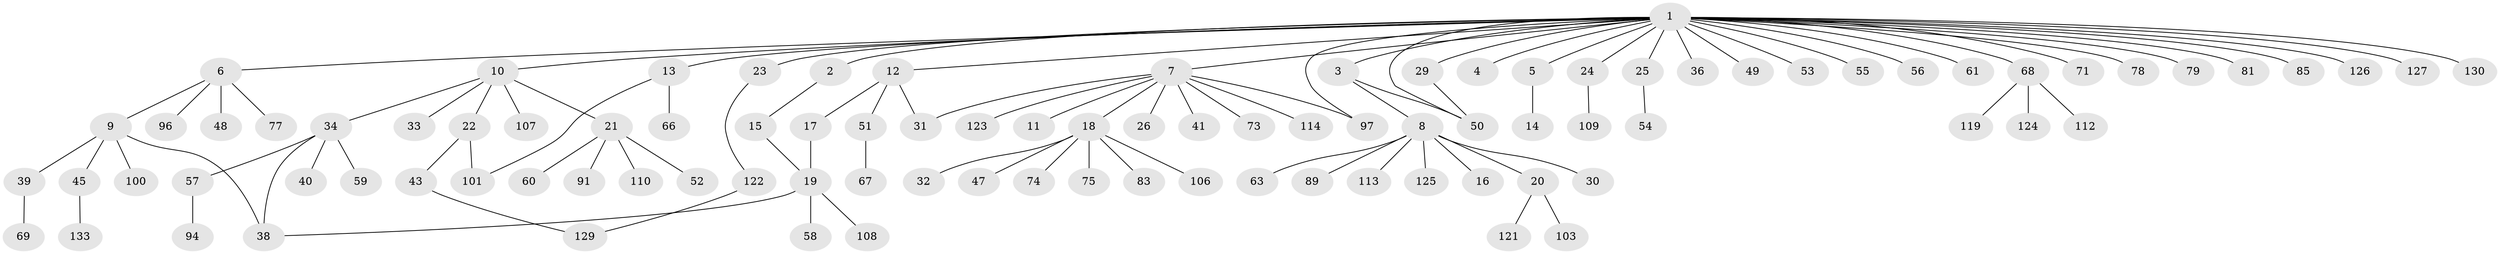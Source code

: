 // original degree distribution, {30: 0.007518796992481203, 2: 0.23308270676691728, 3: 0.11278195488721804, 1: 0.556390977443609, 6: 0.022556390977443608, 10: 0.007518796992481203, 9: 0.007518796992481203, 5: 0.015037593984962405, 8: 0.007518796992481203, 4: 0.03007518796992481}
// Generated by graph-tools (version 1.1) at 2025/41/03/06/25 10:41:48]
// undirected, 96 vertices, 104 edges
graph export_dot {
graph [start="1"]
  node [color=gray90,style=filled];
  1 [super="+44"];
  2;
  3;
  4;
  5;
  6 [super="+98"];
  7 [super="+80"];
  8 [super="+86"];
  9 [super="+105"];
  10;
  11;
  12 [super="+35"];
  13 [super="+46"];
  14 [super="+37"];
  15 [super="+87"];
  16;
  17 [super="+93"];
  18 [super="+62"];
  19 [super="+102"];
  20 [super="+72"];
  21 [super="+76"];
  22 [super="+28"];
  23 [super="+116"];
  24 [super="+27"];
  25 [super="+84"];
  26 [super="+118"];
  29 [super="+128"];
  30 [super="+42"];
  31 [super="+131"];
  32;
  33 [super="+70"];
  34 [super="+82"];
  36;
  38;
  39 [super="+120"];
  40 [super="+117"];
  41;
  43 [super="+115"];
  45 [super="+104"];
  47 [super="+132"];
  48;
  49;
  50 [super="+92"];
  51 [super="+64"];
  52;
  53;
  54;
  55;
  56;
  57;
  58;
  59;
  60 [super="+65"];
  61;
  63;
  66;
  67;
  68 [super="+88"];
  69;
  71 [super="+95"];
  73;
  74;
  75;
  77;
  78;
  79;
  81;
  83;
  85 [super="+90"];
  89;
  91 [super="+99"];
  94 [super="+111"];
  96;
  97;
  100;
  101;
  103;
  106;
  107;
  108;
  109;
  110;
  112;
  113;
  114;
  119;
  121;
  122;
  123;
  124;
  125;
  126;
  127;
  129;
  130;
  133;
  1 -- 2;
  1 -- 3;
  1 -- 4;
  1 -- 5;
  1 -- 6;
  1 -- 7;
  1 -- 10;
  1 -- 12;
  1 -- 13;
  1 -- 23;
  1 -- 24;
  1 -- 25;
  1 -- 29;
  1 -- 36;
  1 -- 49;
  1 -- 50;
  1 -- 53;
  1 -- 55;
  1 -- 56;
  1 -- 61;
  1 -- 71;
  1 -- 78;
  1 -- 79;
  1 -- 81;
  1 -- 85;
  1 -- 97;
  1 -- 126;
  1 -- 127;
  1 -- 130;
  1 -- 68;
  2 -- 15;
  3 -- 8;
  3 -- 50;
  5 -- 14;
  6 -- 9;
  6 -- 48;
  6 -- 77;
  6 -- 96;
  7 -- 11;
  7 -- 18;
  7 -- 26;
  7 -- 31;
  7 -- 41;
  7 -- 73;
  7 -- 114;
  7 -- 123;
  7 -- 97;
  8 -- 16;
  8 -- 20;
  8 -- 30;
  8 -- 63;
  8 -- 89;
  8 -- 113;
  8 -- 125;
  9 -- 38;
  9 -- 39;
  9 -- 45;
  9 -- 100;
  10 -- 21;
  10 -- 22;
  10 -- 33;
  10 -- 34;
  10 -- 107;
  12 -- 17;
  12 -- 31;
  12 -- 51;
  13 -- 66;
  13 -- 101;
  15 -- 19;
  17 -- 19;
  18 -- 32;
  18 -- 47;
  18 -- 74;
  18 -- 75;
  18 -- 83;
  18 -- 106;
  19 -- 38;
  19 -- 58;
  19 -- 108;
  20 -- 121;
  20 -- 103;
  21 -- 52;
  21 -- 60;
  21 -- 91;
  21 -- 110;
  22 -- 43;
  22 -- 101;
  23 -- 122;
  24 -- 109;
  25 -- 54;
  29 -- 50;
  34 -- 40;
  34 -- 57;
  34 -- 59;
  34 -- 38;
  39 -- 69;
  43 -- 129;
  45 -- 133;
  51 -- 67;
  57 -- 94;
  68 -- 112;
  68 -- 124;
  68 -- 119;
  122 -- 129;
}
